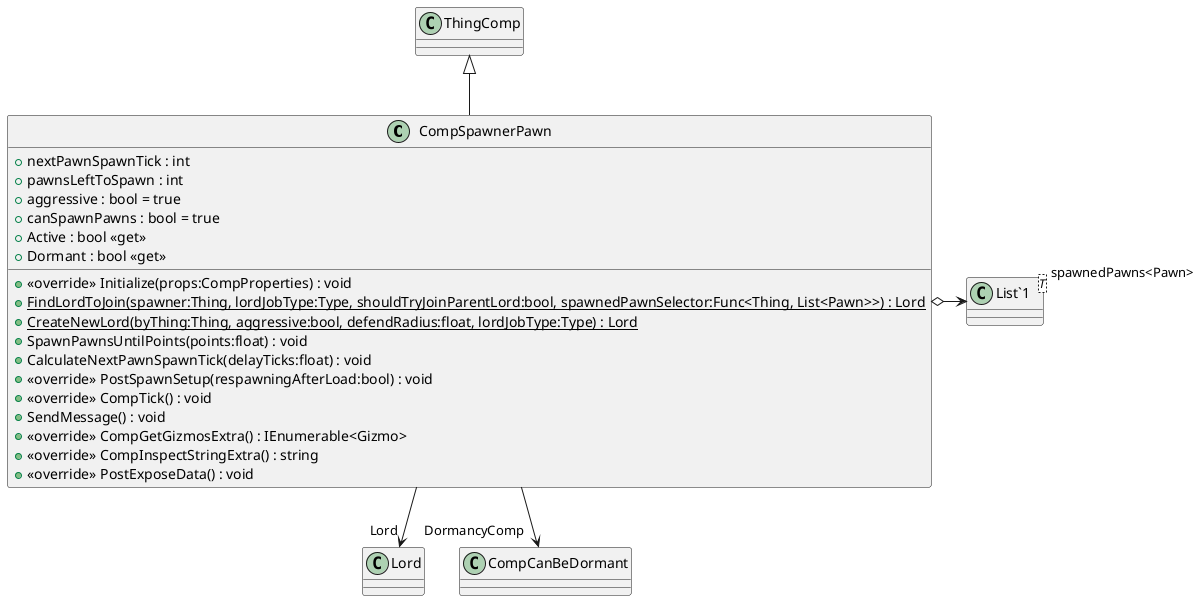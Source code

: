 @startuml
class CompSpawnerPawn {
    + nextPawnSpawnTick : int
    + pawnsLeftToSpawn : int
    + aggressive : bool = true
    + canSpawnPawns : bool = true
    + Active : bool <<get>>
    + Dormant : bool <<get>>
    + <<override>> Initialize(props:CompProperties) : void
    + {static} FindLordToJoin(spawner:Thing, lordJobType:Type, shouldTryJoinParentLord:bool, spawnedPawnSelector:Func<Thing, List<Pawn>>) : Lord
    + {static} CreateNewLord(byThing:Thing, aggressive:bool, defendRadius:float, lordJobType:Type) : Lord
    + SpawnPawnsUntilPoints(points:float) : void
    + CalculateNextPawnSpawnTick(delayTicks:float) : void
    + <<override>> PostSpawnSetup(respawningAfterLoad:bool) : void
    + <<override>> CompTick() : void
    + SendMessage() : void
    + <<override>> CompGetGizmosExtra() : IEnumerable<Gizmo>
    + <<override>> CompInspectStringExtra() : string
    + <<override>> PostExposeData() : void
}
class "List`1"<T> {
}
ThingComp <|-- CompSpawnerPawn
CompSpawnerPawn o-> "spawnedPawns<Pawn>" "List`1"
CompSpawnerPawn --> "Lord" Lord
CompSpawnerPawn --> "DormancyComp" CompCanBeDormant
@enduml
